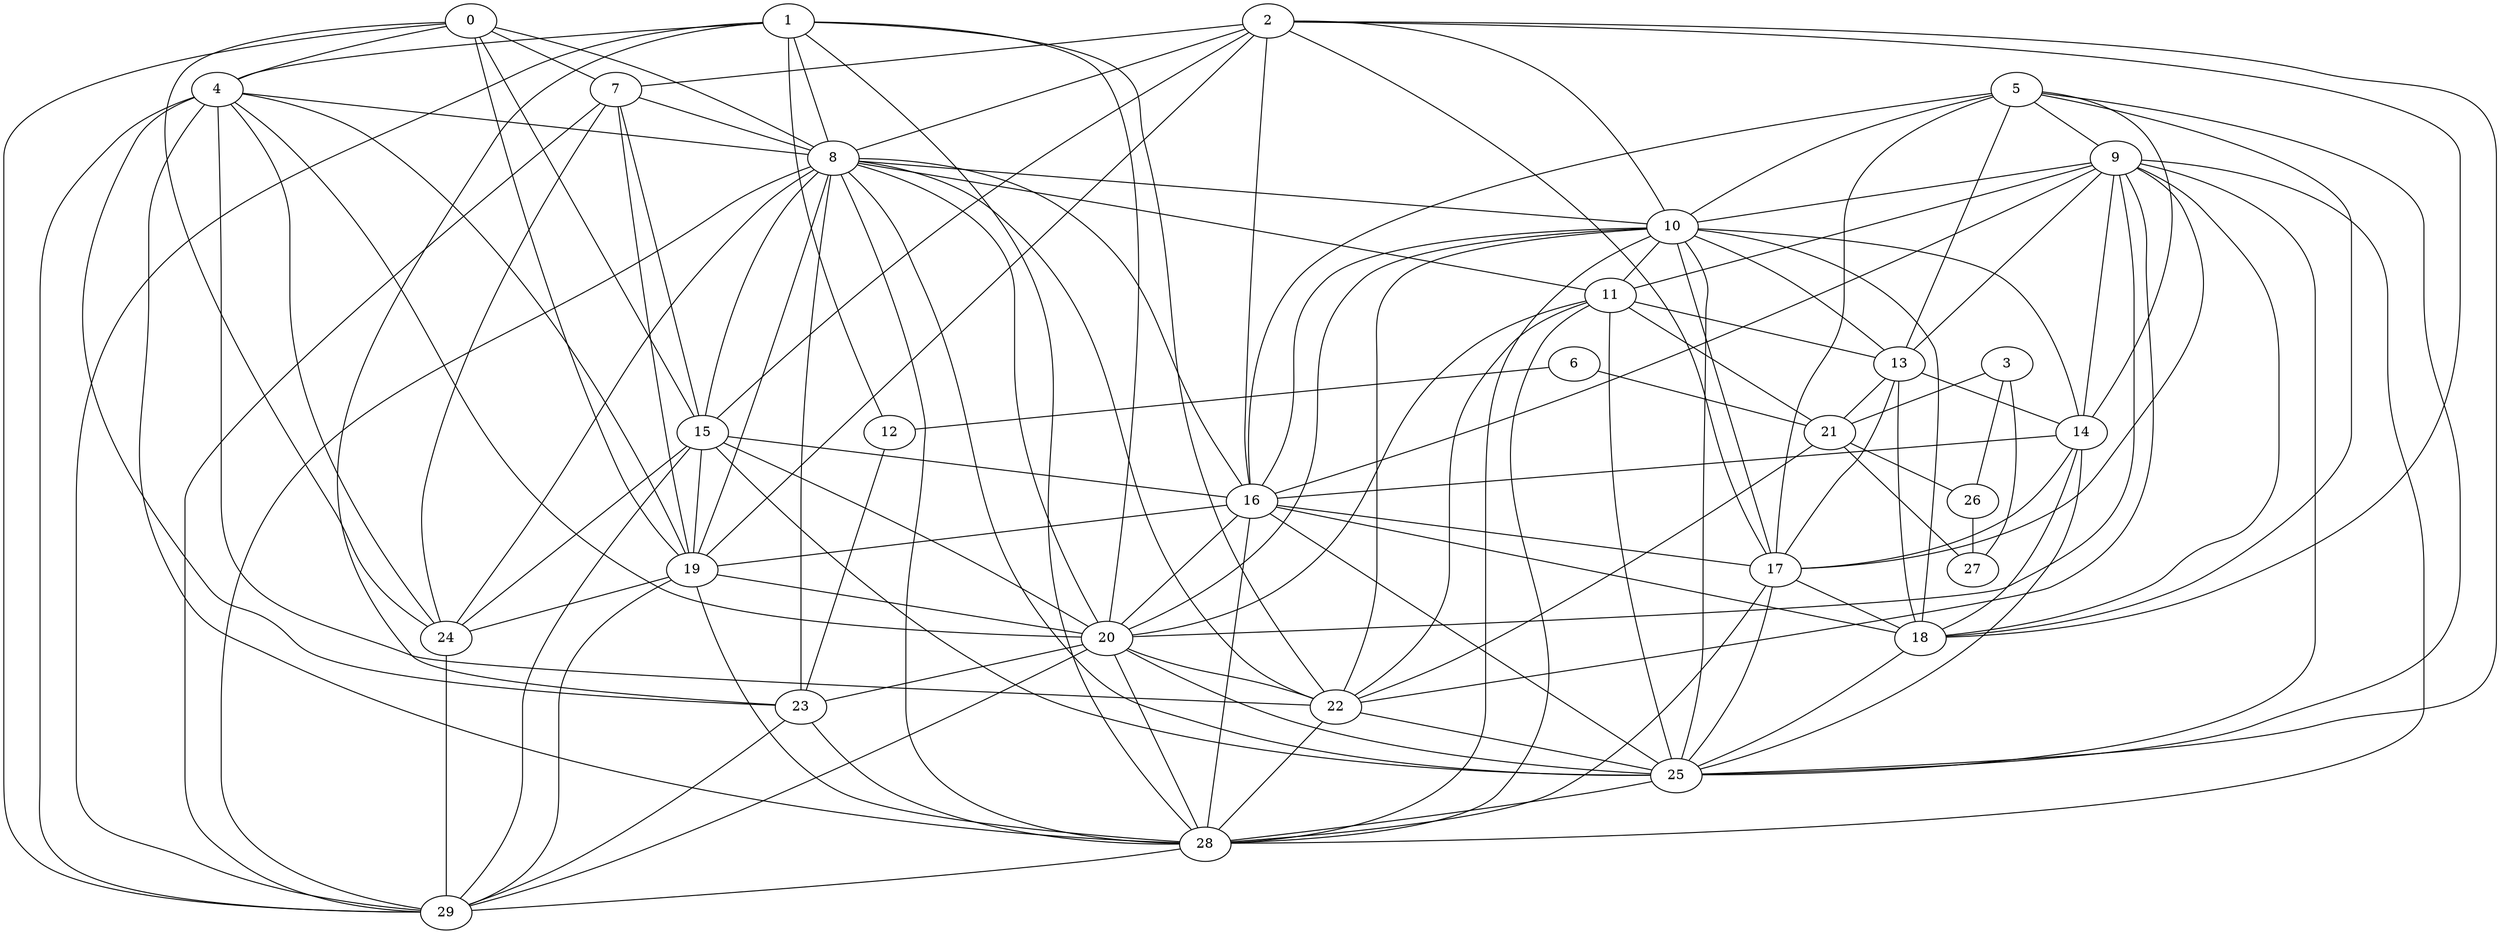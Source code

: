 graph G {
  0;
  1;
  2;
  3;
  4;
  5;
  6;
  7;
  8;
  9;
  10;
  11;
  12;
  13;
  14;
  15;
  16;
  17;
  18;
  19;
  20;
  21;
  22;
  23;
  24;
  25;
  26;
  27;
  28;
  29;
   0 -- 4;
   0 -- 7;
   0 -- 8;
   0 -- 15;
   0 -- 19;
   0 -- 24;
   0 -- 29;
   1 -- 4;
   1 -- 8;
   1 -- 12;
   1 -- 20;
   1 -- 22;
   1 -- 23;
   1 -- 28;
   1 -- 29;
   2 -- 7;
   2 -- 8;
   2 -- 10;
   2 -- 15;
   2 -- 16;
   2 -- 17;
   2 -- 18;
   2 -- 19;
   2 -- 25;
   3 -- 21;
   3 -- 26;
   3 -- 27;
   4 -- 8;
   4 -- 19;
   4 -- 20;
   4 -- 22;
   4 -- 23;
   4 -- 24;
   4 -- 28;
   4 -- 29;
   5 -- 9;
   5 -- 10;
   5 -- 13;
   5 -- 14;
   5 -- 16;
   5 -- 17;
   5 -- 18;
   5 -- 25;
   6 -- 12;
   6 -- 21;
   7 -- 8;
   7 -- 15;
   7 -- 19;
   7 -- 24;
   7 -- 29;
   8 -- 10;
   8 -- 11;
   8 -- 15;
   8 -- 16;
   8 -- 19;
   8 -- 20;
   8 -- 22;
   8 -- 23;
   8 -- 24;
   8 -- 25;
   8 -- 28;
   8 -- 29;
   9 -- 10;
   9 -- 11;
   9 -- 13;
   9 -- 14;
   9 -- 16;
   9 -- 17;
   9 -- 18;
   9 -- 20;
   9 -- 22;
   9 -- 25;
   9 -- 28;
   10 -- 11;
   10 -- 13;
   10 -- 14;
   10 -- 16;
   10 -- 17;
   10 -- 18;
   10 -- 20;
   10 -- 22;
   10 -- 25;
   10 -- 28;
   11 -- 13;
   11 -- 20;
   11 -- 21;
   11 -- 22;
   11 -- 25;
   11 -- 28;
   12 -- 23;
   13 -- 14;
   13 -- 17;
   13 -- 18;
   13 -- 21;
   14 -- 16;
   14 -- 17;
   14 -- 18;
   14 -- 25;
   15 -- 16;
   15 -- 19;
   15 -- 20;
   15 -- 24;
   15 -- 25;
   15 -- 29;
   16 -- 17;
   16 -- 18;
   16 -- 19;
   16 -- 20;
   16 -- 25;
   16 -- 28;
   17 -- 18;
   17 -- 25;
   17 -- 28;
   18 -- 25;
   19 -- 20;
   19 -- 24;
   19 -- 28;
   19 -- 29;
   20 -- 22;
   20 -- 23;
   20 -- 25;
   20 -- 28;
   20 -- 29;
   21 -- 22;
   21 -- 26;
   21 -- 27;
   22 -- 25;
   22 -- 28;
   23 -- 28;
   23 -- 29;
   24 -- 29;
   25 -- 28;
   26 -- 27;
   28 -- 29;
}
